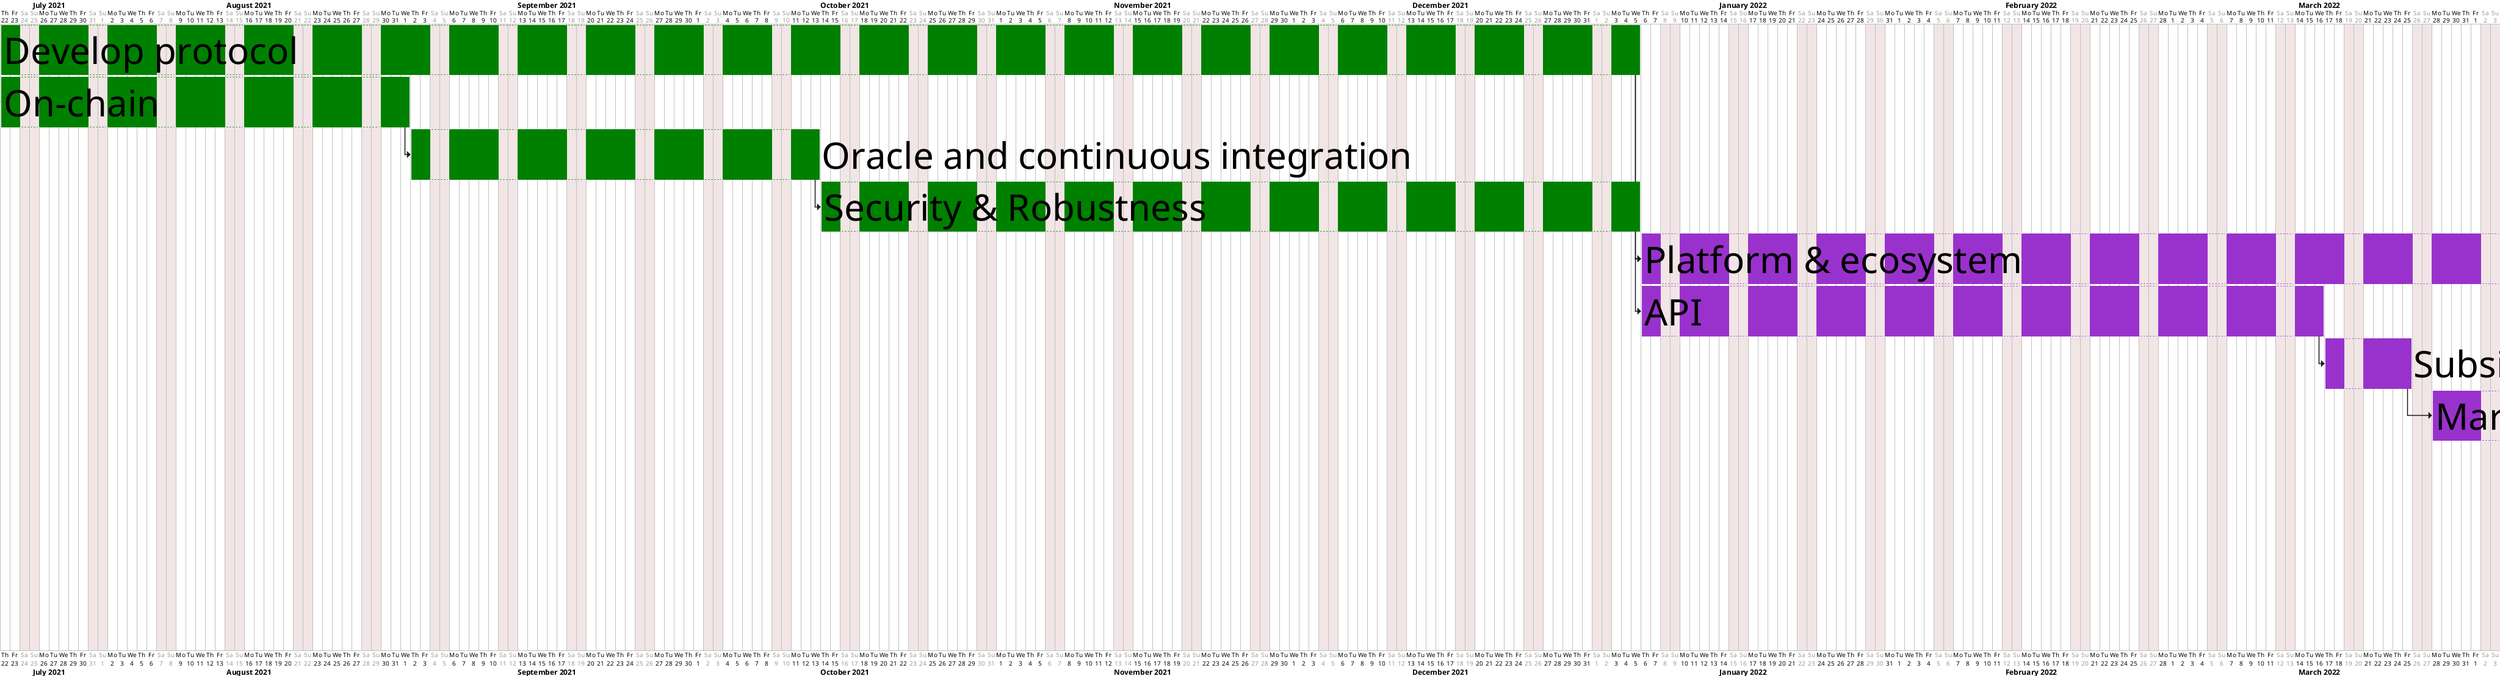 @startgantt
project starts the 2021/07-22
saturday are closed
sunday are closed
skinparam classFontSize 100

[<size:60>Develop protocol] as [0] lasts 120 days
[<size:60>On-chain] as [0_0] lasts 30 days
[<size:60>Oracle and continuous integration] as [0_1_0] lasts 30 days
[<size:60>Security & Robustness] as [0_2] lasts 60 days

[<size:60>Platform & ecosystem] as [1] lasts 120 days
[<size:60>API] as [1_0] lasts 50 days
[<size:60>Subsidize bounties] as [1_1] lasts 7 days
[<size:60>Marketing platform] as [1_2] lasts 30 days

[<size:60>Launch consultancy] as [2] lasts 150 days
[<size:60>Approach new partners] as [2_0] lasts 20 days
[<size:60>Marketing consultancy] as [2_1] lasts 30 days
[<size:60>Registrations/admin/legal] as [2_2] lasts 60 days

[0_0] starts at [0]'s start
[0_1_0] starts at [0_0]'s end
[0_2] starts at [0_1_0]'s end
[1] starts at [0]'s end

[1_0] starts at [1]'s start
[1_1] starts at [1_0]'s end
[1_2] starts at [1_1]'s end
[2] starts at [1]'s end

[2_0] starts at [2]'s start
[2_1] starts at [2_0]'s end
[2_2] starts at [2_1]'s end

[0]  is colored in Green
[0_0]  is colored in Green
[0_1_0]  is colored in Green
[0_2]  is colored in Green

[1] starts at [0]'s end

[1]  is colored in DarkOrchid
[1_0]  is colored in DarkOrchid
[1_1]  is colored in DarkOrchid
[1_2]  is colored in DarkOrchid

[2] starts at [1]'s end

[2]  is colored in Yellow
[2_0]  is colored in Yellow
[2_1]  is colored in Yellow
[2_2]  is colored in Yellow

@endgantt
